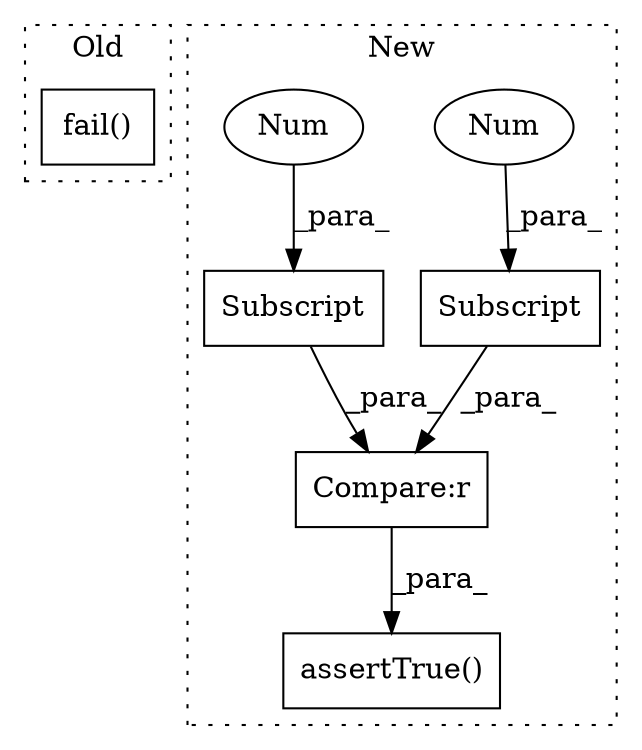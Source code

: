 digraph G {
subgraph cluster0 {
1 [label="fail()" a="75" s="283" l="11" shape="box"];
label = "Old";
style="dotted";
}
subgraph cluster1 {
2 [label="assertTrue()" a="75" s="1226,1273" l="16,1" shape="box"];
3 [label="Compare:r" a="40" s="1242" l="31" shape="box"];
4 [label="Subscript" a="63" s="1242,0" l="17,0" shape="box"];
5 [label="Num" a="76" s="1257" l="1" shape="ellipse"];
6 [label="Subscript" a="63" s="1263,0" l="10,0" shape="box"];
7 [label="Num" a="76" s="1271" l="1" shape="ellipse"];
label = "New";
style="dotted";
}
3 -> 2 [label="_para_"];
4 -> 3 [label="_para_"];
5 -> 4 [label="_para_"];
6 -> 3 [label="_para_"];
7 -> 6 [label="_para_"];
}